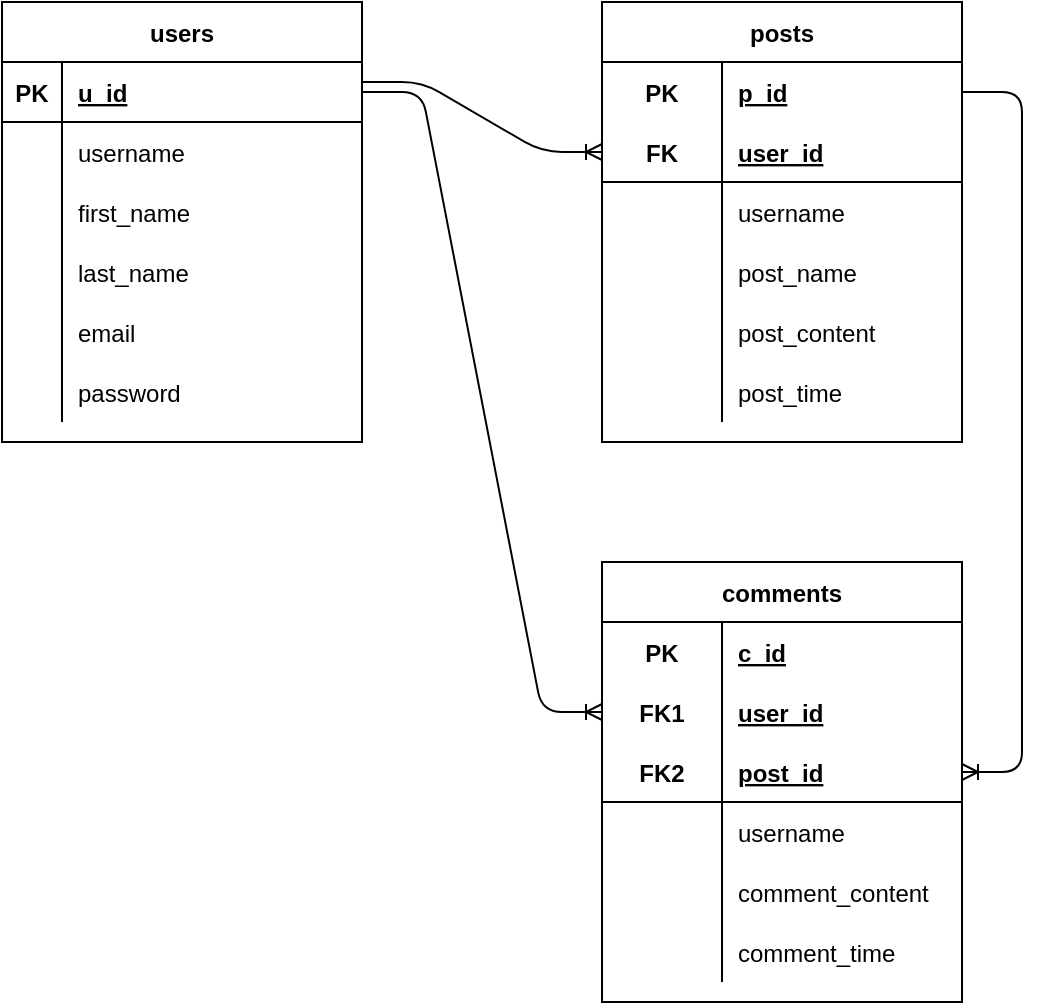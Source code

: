 <mxfile version="15.2.9" type="device"><diagram id="kWMWIbmed941fPqduG56" name="Page-1"><mxGraphModel dx="2062" dy="1154" grid="1" gridSize="10" guides="1" tooltips="1" connect="1" arrows="1" fold="1" page="1" pageScale="1" pageWidth="850" pageHeight="1100" math="0" shadow="0"><root><mxCell id="0"/><mxCell id="1" parent="0"/><mxCell id="klydsUUpi3mcNXH8svoq-14" value="users" style="shape=table;startSize=30;container=1;collapsible=1;childLayout=tableLayout;fixedRows=1;rowLines=0;fontStyle=1;align=center;resizeLast=1;" parent="1" vertex="1"><mxGeometry x="40" y="40" width="180" height="220" as="geometry"/></mxCell><mxCell id="klydsUUpi3mcNXH8svoq-15" value="" style="shape=partialRectangle;collapsible=0;dropTarget=0;pointerEvents=0;fillColor=none;top=0;left=0;bottom=1;right=0;points=[[0,0.5],[1,0.5]];portConstraint=eastwest;" parent="klydsUUpi3mcNXH8svoq-14" vertex="1"><mxGeometry y="30" width="180" height="30" as="geometry"/></mxCell><mxCell id="klydsUUpi3mcNXH8svoq-16" value="PK" style="shape=partialRectangle;connectable=0;fillColor=none;top=0;left=0;bottom=0;right=0;fontStyle=1;overflow=hidden;" parent="klydsUUpi3mcNXH8svoq-15" vertex="1"><mxGeometry width="30" height="30" as="geometry"><mxRectangle width="30" height="30" as="alternateBounds"/></mxGeometry></mxCell><mxCell id="klydsUUpi3mcNXH8svoq-17" value="u_id" style="shape=partialRectangle;connectable=0;fillColor=none;top=0;left=0;bottom=0;right=0;align=left;spacingLeft=6;fontStyle=5;overflow=hidden;" parent="klydsUUpi3mcNXH8svoq-15" vertex="1"><mxGeometry x="30" width="150" height="30" as="geometry"><mxRectangle width="150" height="30" as="alternateBounds"/></mxGeometry></mxCell><mxCell id="klydsUUpi3mcNXH8svoq-18" value="" style="shape=partialRectangle;collapsible=0;dropTarget=0;pointerEvents=0;fillColor=none;top=0;left=0;bottom=0;right=0;points=[[0,0.5],[1,0.5]];portConstraint=eastwest;" parent="klydsUUpi3mcNXH8svoq-14" vertex="1"><mxGeometry y="60" width="180" height="30" as="geometry"/></mxCell><mxCell id="klydsUUpi3mcNXH8svoq-19" value="" style="shape=partialRectangle;connectable=0;fillColor=none;top=0;left=0;bottom=0;right=0;editable=1;overflow=hidden;" parent="klydsUUpi3mcNXH8svoq-18" vertex="1"><mxGeometry width="30" height="30" as="geometry"><mxRectangle width="30" height="30" as="alternateBounds"/></mxGeometry></mxCell><mxCell id="klydsUUpi3mcNXH8svoq-20" value="username" style="shape=partialRectangle;connectable=0;fillColor=none;top=0;left=0;bottom=0;right=0;align=left;spacingLeft=6;overflow=hidden;" parent="klydsUUpi3mcNXH8svoq-18" vertex="1"><mxGeometry x="30" width="150" height="30" as="geometry"><mxRectangle width="150" height="30" as="alternateBounds"/></mxGeometry></mxCell><mxCell id="klydsUUpi3mcNXH8svoq-21" value="" style="shape=partialRectangle;collapsible=0;dropTarget=0;pointerEvents=0;fillColor=none;top=0;left=0;bottom=0;right=0;points=[[0,0.5],[1,0.5]];portConstraint=eastwest;" parent="klydsUUpi3mcNXH8svoq-14" vertex="1"><mxGeometry y="90" width="180" height="30" as="geometry"/></mxCell><mxCell id="klydsUUpi3mcNXH8svoq-22" value="" style="shape=partialRectangle;connectable=0;fillColor=none;top=0;left=0;bottom=0;right=0;editable=1;overflow=hidden;" parent="klydsUUpi3mcNXH8svoq-21" vertex="1"><mxGeometry width="30" height="30" as="geometry"><mxRectangle width="30" height="30" as="alternateBounds"/></mxGeometry></mxCell><mxCell id="klydsUUpi3mcNXH8svoq-23" value="first_name" style="shape=partialRectangle;connectable=0;fillColor=none;top=0;left=0;bottom=0;right=0;align=left;spacingLeft=6;overflow=hidden;" parent="klydsUUpi3mcNXH8svoq-21" vertex="1"><mxGeometry x="30" width="150" height="30" as="geometry"><mxRectangle width="150" height="30" as="alternateBounds"/></mxGeometry></mxCell><mxCell id="klydsUUpi3mcNXH8svoq-24" value="" style="shape=partialRectangle;collapsible=0;dropTarget=0;pointerEvents=0;fillColor=none;top=0;left=0;bottom=0;right=0;points=[[0,0.5],[1,0.5]];portConstraint=eastwest;" parent="klydsUUpi3mcNXH8svoq-14" vertex="1"><mxGeometry y="120" width="180" height="30" as="geometry"/></mxCell><mxCell id="klydsUUpi3mcNXH8svoq-25" value="" style="shape=partialRectangle;connectable=0;fillColor=none;top=0;left=0;bottom=0;right=0;editable=1;overflow=hidden;" parent="klydsUUpi3mcNXH8svoq-24" vertex="1"><mxGeometry width="30" height="30" as="geometry"><mxRectangle width="30" height="30" as="alternateBounds"/></mxGeometry></mxCell><mxCell id="klydsUUpi3mcNXH8svoq-26" value="last_name" style="shape=partialRectangle;connectable=0;fillColor=none;top=0;left=0;bottom=0;right=0;align=left;spacingLeft=6;overflow=hidden;" parent="klydsUUpi3mcNXH8svoq-24" vertex="1"><mxGeometry x="30" width="150" height="30" as="geometry"><mxRectangle width="150" height="30" as="alternateBounds"/></mxGeometry></mxCell><mxCell id="klydsUUpi3mcNXH8svoq-35" value="" style="shape=partialRectangle;collapsible=0;dropTarget=0;pointerEvents=0;fillColor=none;top=0;left=0;bottom=0;right=0;points=[[0,0.5],[1,0.5]];portConstraint=eastwest;" parent="klydsUUpi3mcNXH8svoq-14" vertex="1"><mxGeometry y="150" width="180" height="30" as="geometry"/></mxCell><mxCell id="klydsUUpi3mcNXH8svoq-36" value="" style="shape=partialRectangle;connectable=0;fillColor=none;top=0;left=0;bottom=0;right=0;editable=1;overflow=hidden;" parent="klydsUUpi3mcNXH8svoq-35" vertex="1"><mxGeometry width="30" height="30" as="geometry"><mxRectangle width="30" height="30" as="alternateBounds"/></mxGeometry></mxCell><mxCell id="klydsUUpi3mcNXH8svoq-37" value="email" style="shape=partialRectangle;connectable=0;fillColor=none;top=0;left=0;bottom=0;right=0;align=left;spacingLeft=6;overflow=hidden;" parent="klydsUUpi3mcNXH8svoq-35" vertex="1"><mxGeometry x="30" width="150" height="30" as="geometry"><mxRectangle width="150" height="30" as="alternateBounds"/></mxGeometry></mxCell><mxCell id="klydsUUpi3mcNXH8svoq-38" value="" style="shape=partialRectangle;collapsible=0;dropTarget=0;pointerEvents=0;fillColor=none;top=0;left=0;bottom=0;right=0;points=[[0,0.5],[1,0.5]];portConstraint=eastwest;" parent="klydsUUpi3mcNXH8svoq-14" vertex="1"><mxGeometry y="180" width="180" height="30" as="geometry"/></mxCell><mxCell id="klydsUUpi3mcNXH8svoq-39" value="" style="shape=partialRectangle;connectable=0;fillColor=none;top=0;left=0;bottom=0;right=0;editable=1;overflow=hidden;" parent="klydsUUpi3mcNXH8svoq-38" vertex="1"><mxGeometry width="30" height="30" as="geometry"><mxRectangle width="30" height="30" as="alternateBounds"/></mxGeometry></mxCell><mxCell id="klydsUUpi3mcNXH8svoq-40" value="password" style="shape=partialRectangle;connectable=0;fillColor=none;top=0;left=0;bottom=0;right=0;align=left;spacingLeft=6;overflow=hidden;" parent="klydsUUpi3mcNXH8svoq-38" vertex="1"><mxGeometry x="30" width="150" height="30" as="geometry"><mxRectangle width="150" height="30" as="alternateBounds"/></mxGeometry></mxCell><mxCell id="klydsUUpi3mcNXH8svoq-54" value="comments" style="shape=table;startSize=30;container=1;collapsible=1;childLayout=tableLayout;fixedRows=1;rowLines=0;fontStyle=1;align=center;resizeLast=1;" parent="1" vertex="1"><mxGeometry x="340" y="320" width="180" height="220" as="geometry"/></mxCell><mxCell id="klydsUUpi3mcNXH8svoq-55" value="" style="shape=partialRectangle;collapsible=0;dropTarget=0;pointerEvents=0;fillColor=none;top=0;left=0;bottom=0;right=0;points=[[0,0.5],[1,0.5]];portConstraint=eastwest;" parent="klydsUUpi3mcNXH8svoq-54" vertex="1"><mxGeometry y="30" width="180" height="30" as="geometry"/></mxCell><mxCell id="klydsUUpi3mcNXH8svoq-56" value="PK" style="shape=partialRectangle;connectable=0;fillColor=none;top=0;left=0;bottom=0;right=0;fontStyle=1;overflow=hidden;" parent="klydsUUpi3mcNXH8svoq-55" vertex="1"><mxGeometry width="60" height="30" as="geometry"><mxRectangle width="60" height="30" as="alternateBounds"/></mxGeometry></mxCell><mxCell id="klydsUUpi3mcNXH8svoq-57" value="c_id" style="shape=partialRectangle;connectable=0;fillColor=none;top=0;left=0;bottom=0;right=0;align=left;spacingLeft=6;fontStyle=5;overflow=hidden;" parent="klydsUUpi3mcNXH8svoq-55" vertex="1"><mxGeometry x="60" width="120" height="30" as="geometry"><mxRectangle width="120" height="30" as="alternateBounds"/></mxGeometry></mxCell><mxCell id="qtIiVN7LyLjCqAXt7Xzx-32" value="" style="shape=partialRectangle;collapsible=0;dropTarget=0;pointerEvents=0;fillColor=none;top=0;left=0;bottom=0;right=0;points=[[0,0.5],[1,0.5]];portConstraint=eastwest;" vertex="1" parent="klydsUUpi3mcNXH8svoq-54"><mxGeometry y="60" width="180" height="30" as="geometry"/></mxCell><mxCell id="qtIiVN7LyLjCqAXt7Xzx-33" value="FK1" style="shape=partialRectangle;connectable=0;fillColor=none;top=0;left=0;bottom=0;right=0;editable=1;overflow=hidden;fontStyle=1" vertex="1" parent="qtIiVN7LyLjCqAXt7Xzx-32"><mxGeometry width="60" height="30" as="geometry"><mxRectangle width="60" height="30" as="alternateBounds"/></mxGeometry></mxCell><mxCell id="qtIiVN7LyLjCqAXt7Xzx-34" value="user_id" style="shape=partialRectangle;connectable=0;fillColor=none;top=0;left=0;bottom=0;right=0;align=left;spacingLeft=6;overflow=hidden;fontStyle=5" vertex="1" parent="qtIiVN7LyLjCqAXt7Xzx-32"><mxGeometry x="60" width="120" height="30" as="geometry"><mxRectangle width="120" height="30" as="alternateBounds"/></mxGeometry></mxCell><mxCell id="klydsUUpi3mcNXH8svoq-58" value="" style="shape=partialRectangle;collapsible=0;dropTarget=0;pointerEvents=0;fillColor=none;top=0;left=0;bottom=1;right=0;points=[[0,0.5],[1,0.5]];portConstraint=eastwest;" parent="klydsUUpi3mcNXH8svoq-54" vertex="1"><mxGeometry y="90" width="180" height="30" as="geometry"/></mxCell><mxCell id="klydsUUpi3mcNXH8svoq-59" value="FK2" style="shape=partialRectangle;connectable=0;fillColor=none;top=0;left=0;bottom=0;right=0;fontStyle=1;overflow=hidden;" parent="klydsUUpi3mcNXH8svoq-58" vertex="1"><mxGeometry width="60" height="30" as="geometry"><mxRectangle width="60" height="30" as="alternateBounds"/></mxGeometry></mxCell><mxCell id="klydsUUpi3mcNXH8svoq-60" value="post_id" style="shape=partialRectangle;connectable=0;fillColor=none;top=0;left=0;bottom=0;right=0;align=left;spacingLeft=6;fontStyle=5;overflow=hidden;" parent="klydsUUpi3mcNXH8svoq-58" vertex="1"><mxGeometry x="60" width="120" height="30" as="geometry"><mxRectangle width="120" height="30" as="alternateBounds"/></mxGeometry></mxCell><mxCell id="klydsUUpi3mcNXH8svoq-61" value="" style="shape=partialRectangle;collapsible=0;dropTarget=0;pointerEvents=0;fillColor=none;top=0;left=0;bottom=0;right=0;points=[[0,0.5],[1,0.5]];portConstraint=eastwest;" parent="klydsUUpi3mcNXH8svoq-54" vertex="1"><mxGeometry y="120" width="180" height="30" as="geometry"/></mxCell><mxCell id="klydsUUpi3mcNXH8svoq-62" value="" style="shape=partialRectangle;connectable=0;fillColor=none;top=0;left=0;bottom=0;right=0;editable=1;overflow=hidden;" parent="klydsUUpi3mcNXH8svoq-61" vertex="1"><mxGeometry width="60" height="30" as="geometry"><mxRectangle width="60" height="30" as="alternateBounds"/></mxGeometry></mxCell><mxCell id="klydsUUpi3mcNXH8svoq-63" value="username" style="shape=partialRectangle;connectable=0;fillColor=none;top=0;left=0;bottom=0;right=0;align=left;spacingLeft=6;overflow=hidden;" parent="klydsUUpi3mcNXH8svoq-61" vertex="1"><mxGeometry x="60" width="120" height="30" as="geometry"><mxRectangle width="120" height="30" as="alternateBounds"/></mxGeometry></mxCell><mxCell id="qtIiVN7LyLjCqAXt7Xzx-8" value="" style="shape=partialRectangle;collapsible=0;dropTarget=0;pointerEvents=0;fillColor=none;top=0;left=0;bottom=0;right=0;points=[[0,0.5],[1,0.5]];portConstraint=eastwest;" vertex="1" parent="klydsUUpi3mcNXH8svoq-54"><mxGeometry y="150" width="180" height="30" as="geometry"/></mxCell><mxCell id="qtIiVN7LyLjCqAXt7Xzx-9" value="" style="shape=partialRectangle;connectable=0;fillColor=none;top=0;left=0;bottom=0;right=0;editable=1;overflow=hidden;" vertex="1" parent="qtIiVN7LyLjCqAXt7Xzx-8"><mxGeometry width="60" height="30" as="geometry"><mxRectangle width="60" height="30" as="alternateBounds"/></mxGeometry></mxCell><mxCell id="qtIiVN7LyLjCqAXt7Xzx-10" value="comment_content" style="shape=partialRectangle;connectable=0;fillColor=none;top=0;left=0;bottom=0;right=0;align=left;spacingLeft=6;overflow=hidden;" vertex="1" parent="qtIiVN7LyLjCqAXt7Xzx-8"><mxGeometry x="60" width="120" height="30" as="geometry"><mxRectangle width="120" height="30" as="alternateBounds"/></mxGeometry></mxCell><mxCell id="klydsUUpi3mcNXH8svoq-64" value="" style="shape=partialRectangle;collapsible=0;dropTarget=0;pointerEvents=0;fillColor=none;top=0;left=0;bottom=0;right=0;points=[[0,0.5],[1,0.5]];portConstraint=eastwest;" parent="klydsUUpi3mcNXH8svoq-54" vertex="1"><mxGeometry y="180" width="180" height="30" as="geometry"/></mxCell><mxCell id="klydsUUpi3mcNXH8svoq-65" value="" style="shape=partialRectangle;connectable=0;fillColor=none;top=0;left=0;bottom=0;right=0;editable=1;overflow=hidden;" parent="klydsUUpi3mcNXH8svoq-64" vertex="1"><mxGeometry width="60" height="30" as="geometry"><mxRectangle width="60" height="30" as="alternateBounds"/></mxGeometry></mxCell><mxCell id="klydsUUpi3mcNXH8svoq-66" value="comment_time" style="shape=partialRectangle;connectable=0;fillColor=none;top=0;left=0;bottom=0;right=0;align=left;spacingLeft=6;overflow=hidden;" parent="klydsUUpi3mcNXH8svoq-64" vertex="1"><mxGeometry x="60" width="120" height="30" as="geometry"><mxRectangle width="120" height="30" as="alternateBounds"/></mxGeometry></mxCell><mxCell id="klydsUUpi3mcNXH8svoq-78" value="posts" style="shape=table;startSize=30;container=1;collapsible=1;childLayout=tableLayout;fixedRows=1;rowLines=0;fontStyle=1;align=center;resizeLast=1;" parent="1" vertex="1"><mxGeometry x="340" y="40" width="180" height="220" as="geometry"/></mxCell><mxCell id="klydsUUpi3mcNXH8svoq-79" value="" style="shape=partialRectangle;collapsible=0;dropTarget=0;pointerEvents=0;fillColor=none;top=0;left=0;bottom=0;right=0;points=[[0,0.5],[1,0.5]];portConstraint=eastwest;" parent="klydsUUpi3mcNXH8svoq-78" vertex="1"><mxGeometry y="30" width="180" height="30" as="geometry"/></mxCell><mxCell id="klydsUUpi3mcNXH8svoq-80" value="PK" style="shape=partialRectangle;connectable=0;fillColor=none;top=0;left=0;bottom=0;right=0;fontStyle=1;overflow=hidden;" parent="klydsUUpi3mcNXH8svoq-79" vertex="1"><mxGeometry width="60" height="30" as="geometry"><mxRectangle width="60" height="30" as="alternateBounds"/></mxGeometry></mxCell><mxCell id="klydsUUpi3mcNXH8svoq-81" value="p_id" style="shape=partialRectangle;connectable=0;fillColor=none;top=0;left=0;bottom=0;right=0;align=left;spacingLeft=6;fontStyle=5;overflow=hidden;" parent="klydsUUpi3mcNXH8svoq-79" vertex="1"><mxGeometry x="60" width="120" height="30" as="geometry"><mxRectangle width="120" height="30" as="alternateBounds"/></mxGeometry></mxCell><mxCell id="klydsUUpi3mcNXH8svoq-82" value="" style="shape=partialRectangle;collapsible=0;dropTarget=0;pointerEvents=0;fillColor=none;top=0;left=0;bottom=1;right=0;points=[[0,0.5],[1,0.5]];portConstraint=eastwest;" parent="klydsUUpi3mcNXH8svoq-78" vertex="1"><mxGeometry y="60" width="180" height="30" as="geometry"/></mxCell><mxCell id="klydsUUpi3mcNXH8svoq-83" value="FK" style="shape=partialRectangle;connectable=0;fillColor=none;top=0;left=0;bottom=0;right=0;fontStyle=1;overflow=hidden;" parent="klydsUUpi3mcNXH8svoq-82" vertex="1"><mxGeometry width="60" height="30" as="geometry"><mxRectangle width="60" height="30" as="alternateBounds"/></mxGeometry></mxCell><mxCell id="klydsUUpi3mcNXH8svoq-84" value="user_id" style="shape=partialRectangle;connectable=0;fillColor=none;top=0;left=0;bottom=0;right=0;align=left;spacingLeft=6;fontStyle=5;overflow=hidden;" parent="klydsUUpi3mcNXH8svoq-82" vertex="1"><mxGeometry x="60" width="120" height="30" as="geometry"><mxRectangle width="120" height="30" as="alternateBounds"/></mxGeometry></mxCell><mxCell id="klydsUUpi3mcNXH8svoq-85" value="" style="shape=partialRectangle;collapsible=0;dropTarget=0;pointerEvents=0;fillColor=none;top=0;left=0;bottom=0;right=0;points=[[0,0.5],[1,0.5]];portConstraint=eastwest;" parent="klydsUUpi3mcNXH8svoq-78" vertex="1"><mxGeometry y="90" width="180" height="30" as="geometry"/></mxCell><mxCell id="klydsUUpi3mcNXH8svoq-86" value="" style="shape=partialRectangle;connectable=0;fillColor=none;top=0;left=0;bottom=0;right=0;editable=1;overflow=hidden;" parent="klydsUUpi3mcNXH8svoq-85" vertex="1"><mxGeometry width="60" height="30" as="geometry"><mxRectangle width="60" height="30" as="alternateBounds"/></mxGeometry></mxCell><mxCell id="klydsUUpi3mcNXH8svoq-87" value="username" style="shape=partialRectangle;connectable=0;fillColor=none;top=0;left=0;bottom=0;right=0;align=left;spacingLeft=6;overflow=hidden;" parent="klydsUUpi3mcNXH8svoq-85" vertex="1"><mxGeometry x="60" width="120" height="30" as="geometry"><mxRectangle width="120" height="30" as="alternateBounds"/></mxGeometry></mxCell><mxCell id="klydsUUpi3mcNXH8svoq-88" value="" style="shape=partialRectangle;collapsible=0;dropTarget=0;pointerEvents=0;fillColor=none;top=0;left=0;bottom=0;right=0;points=[[0,0.5],[1,0.5]];portConstraint=eastwest;" parent="klydsUUpi3mcNXH8svoq-78" vertex="1"><mxGeometry y="120" width="180" height="30" as="geometry"/></mxCell><mxCell id="klydsUUpi3mcNXH8svoq-89" value="" style="shape=partialRectangle;connectable=0;fillColor=none;top=0;left=0;bottom=0;right=0;editable=1;overflow=hidden;" parent="klydsUUpi3mcNXH8svoq-88" vertex="1"><mxGeometry width="60" height="30" as="geometry"><mxRectangle width="60" height="30" as="alternateBounds"/></mxGeometry></mxCell><mxCell id="klydsUUpi3mcNXH8svoq-90" value="post_name" style="shape=partialRectangle;connectable=0;fillColor=none;top=0;left=0;bottom=0;right=0;align=left;spacingLeft=6;overflow=hidden;" parent="klydsUUpi3mcNXH8svoq-88" vertex="1"><mxGeometry x="60" width="120" height="30" as="geometry"><mxRectangle width="120" height="30" as="alternateBounds"/></mxGeometry></mxCell><mxCell id="klydsUUpi3mcNXH8svoq-91" value="" style="shape=partialRectangle;collapsible=0;dropTarget=0;pointerEvents=0;fillColor=none;top=0;left=0;bottom=0;right=0;points=[[0,0.5],[1,0.5]];portConstraint=eastwest;" parent="klydsUUpi3mcNXH8svoq-78" vertex="1"><mxGeometry y="150" width="180" height="30" as="geometry"/></mxCell><mxCell id="klydsUUpi3mcNXH8svoq-92" value="" style="shape=partialRectangle;connectable=0;fillColor=none;top=0;left=0;bottom=0;right=0;editable=1;overflow=hidden;" parent="klydsUUpi3mcNXH8svoq-91" vertex="1"><mxGeometry width="60" height="30" as="geometry"><mxRectangle width="60" height="30" as="alternateBounds"/></mxGeometry></mxCell><mxCell id="klydsUUpi3mcNXH8svoq-93" value="post_content" style="shape=partialRectangle;connectable=0;fillColor=none;top=0;left=0;bottom=0;right=0;align=left;spacingLeft=6;overflow=hidden;" parent="klydsUUpi3mcNXH8svoq-91" vertex="1"><mxGeometry x="60" width="120" height="30" as="geometry"><mxRectangle width="120" height="30" as="alternateBounds"/></mxGeometry></mxCell><mxCell id="qtIiVN7LyLjCqAXt7Xzx-1" value="" style="shape=partialRectangle;collapsible=0;dropTarget=0;pointerEvents=0;fillColor=none;top=0;left=0;bottom=0;right=0;points=[[0,0.5],[1,0.5]];portConstraint=eastwest;" vertex="1" parent="klydsUUpi3mcNXH8svoq-78"><mxGeometry y="180" width="180" height="30" as="geometry"/></mxCell><mxCell id="qtIiVN7LyLjCqAXt7Xzx-2" value="" style="shape=partialRectangle;connectable=0;fillColor=none;top=0;left=0;bottom=0;right=0;editable=1;overflow=hidden;" vertex="1" parent="qtIiVN7LyLjCqAXt7Xzx-1"><mxGeometry width="60" height="30" as="geometry"><mxRectangle width="60" height="30" as="alternateBounds"/></mxGeometry></mxCell><mxCell id="qtIiVN7LyLjCqAXt7Xzx-3" value="post_time" style="shape=partialRectangle;connectable=0;fillColor=none;top=0;left=0;bottom=0;right=0;align=left;spacingLeft=6;overflow=hidden;" vertex="1" parent="qtIiVN7LyLjCqAXt7Xzx-1"><mxGeometry x="60" width="120" height="30" as="geometry"><mxRectangle width="120" height="30" as="alternateBounds"/></mxGeometry></mxCell><mxCell id="klydsUUpi3mcNXH8svoq-94" value="" style="edgeStyle=entityRelationEdgeStyle;fontSize=12;html=1;endArrow=ERoneToMany;entryX=0;entryY=0.5;entryDx=0;entryDy=0;exitX=1;exitY=0.333;exitDx=0;exitDy=0;exitPerimeter=0;" parent="1" source="klydsUUpi3mcNXH8svoq-15" target="klydsUUpi3mcNXH8svoq-82" edge="1"><mxGeometry width="100" height="100" relative="1" as="geometry"><mxPoint x="220" y="75" as="sourcePoint"/><mxPoint x="330" y="110" as="targetPoint"/></mxGeometry></mxCell><mxCell id="klydsUUpi3mcNXH8svoq-95" value="" style="edgeStyle=entityRelationEdgeStyle;fontSize=12;html=1;endArrow=ERoneToMany;exitX=1;exitY=0.5;exitDx=0;exitDy=0;entryX=1;entryY=0.5;entryDx=0;entryDy=0;" parent="1" source="klydsUUpi3mcNXH8svoq-79" target="klydsUUpi3mcNXH8svoq-58" edge="1"><mxGeometry width="100" height="100" relative="1" as="geometry"><mxPoint x="580" y="240" as="sourcePoint"/><mxPoint x="680" y="140" as="targetPoint"/></mxGeometry></mxCell><mxCell id="klydsUUpi3mcNXH8svoq-96" value="" style="edgeStyle=entityRelationEdgeStyle;fontSize=12;html=1;endArrow=ERoneToMany;entryX=0;entryY=0.5;entryDx=0;entryDy=0;exitX=1;exitY=0.5;exitDx=0;exitDy=0;" parent="1" source="klydsUUpi3mcNXH8svoq-15" target="qtIiVN7LyLjCqAXt7Xzx-32" edge="1"><mxGeometry width="100" height="100" relative="1" as="geometry"><mxPoint x="170" y="360" as="sourcePoint"/><mxPoint x="280" y="380" as="targetPoint"/></mxGeometry></mxCell></root></mxGraphModel></diagram></mxfile>